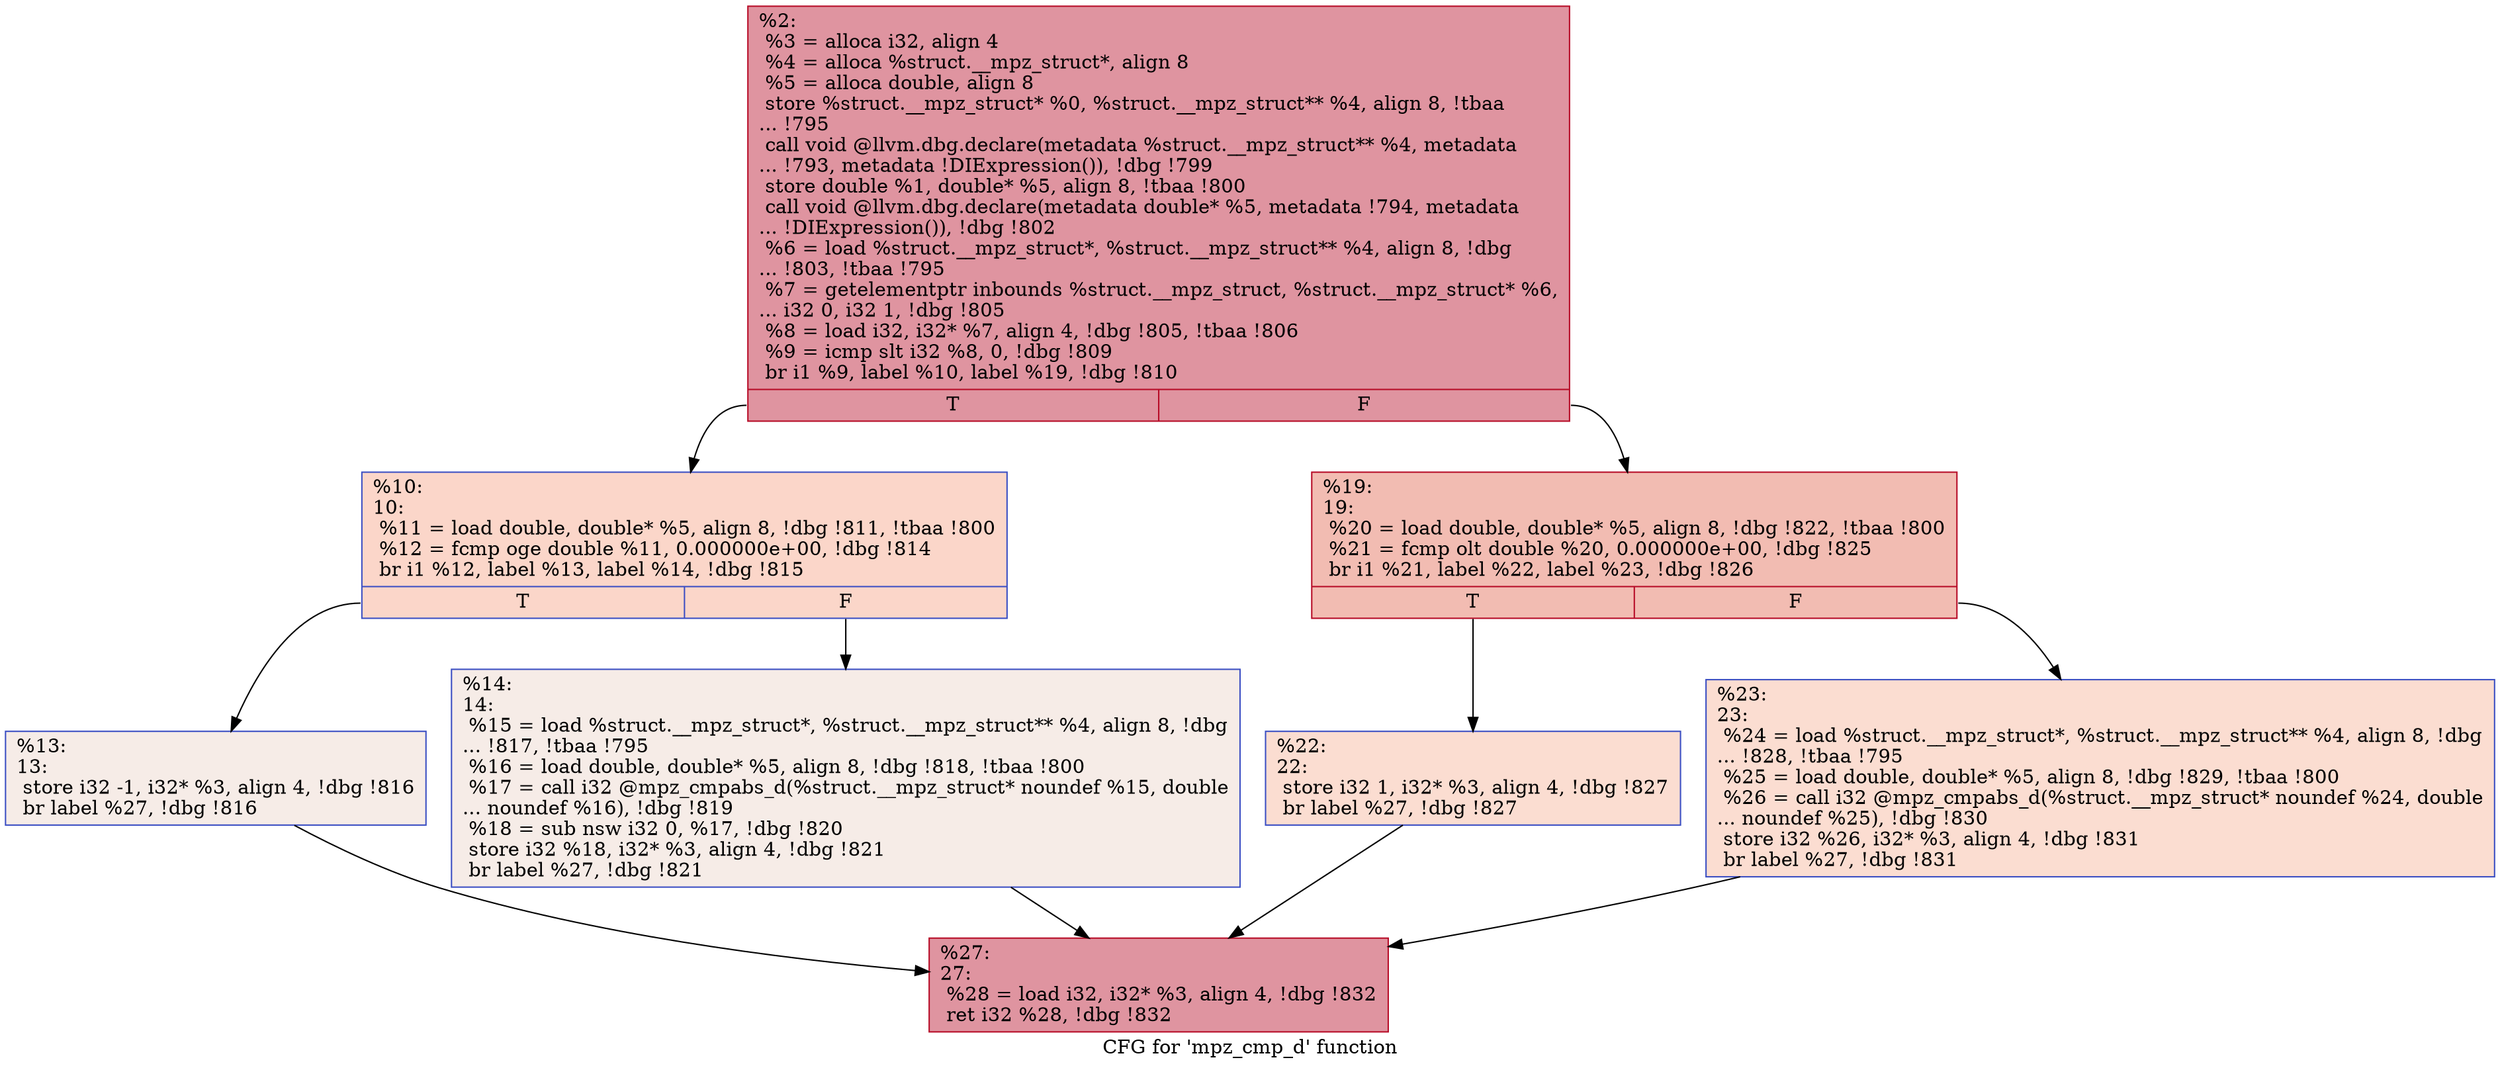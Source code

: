 digraph "CFG for 'mpz_cmp_d' function" {
	label="CFG for 'mpz_cmp_d' function";

	Node0x267f410 [shape=record,color="#b70d28ff", style=filled, fillcolor="#b70d2870",label="{%2:\l  %3 = alloca i32, align 4\l  %4 = alloca %struct.__mpz_struct*, align 8\l  %5 = alloca double, align 8\l  store %struct.__mpz_struct* %0, %struct.__mpz_struct** %4, align 8, !tbaa\l... !795\l  call void @llvm.dbg.declare(metadata %struct.__mpz_struct** %4, metadata\l... !793, metadata !DIExpression()), !dbg !799\l  store double %1, double* %5, align 8, !tbaa !800\l  call void @llvm.dbg.declare(metadata double* %5, metadata !794, metadata\l... !DIExpression()), !dbg !802\l  %6 = load %struct.__mpz_struct*, %struct.__mpz_struct** %4, align 8, !dbg\l... !803, !tbaa !795\l  %7 = getelementptr inbounds %struct.__mpz_struct, %struct.__mpz_struct* %6,\l... i32 0, i32 1, !dbg !805\l  %8 = load i32, i32* %7, align 4, !dbg !805, !tbaa !806\l  %9 = icmp slt i32 %8, 0, !dbg !809\l  br i1 %9, label %10, label %19, !dbg !810\l|{<s0>T|<s1>F}}"];
	Node0x267f410:s0 -> Node0x267f460;
	Node0x267f410:s1 -> Node0x267f550;
	Node0x267f460 [shape=record,color="#3d50c3ff", style=filled, fillcolor="#f6a38570",label="{%10:\l10:                                               \l  %11 = load double, double* %5, align 8, !dbg !811, !tbaa !800\l  %12 = fcmp oge double %11, 0.000000e+00, !dbg !814\l  br i1 %12, label %13, label %14, !dbg !815\l|{<s0>T|<s1>F}}"];
	Node0x267f460:s0 -> Node0x267f4b0;
	Node0x267f460:s1 -> Node0x267f500;
	Node0x267f4b0 [shape=record,color="#3d50c3ff", style=filled, fillcolor="#ead5c970",label="{%13:\l13:                                               \l  store i32 -1, i32* %3, align 4, !dbg !816\l  br label %27, !dbg !816\l}"];
	Node0x267f4b0 -> Node0x267f640;
	Node0x267f500 [shape=record,color="#3d50c3ff", style=filled, fillcolor="#ead5c970",label="{%14:\l14:                                               \l  %15 = load %struct.__mpz_struct*, %struct.__mpz_struct** %4, align 8, !dbg\l... !817, !tbaa !795\l  %16 = load double, double* %5, align 8, !dbg !818, !tbaa !800\l  %17 = call i32 @mpz_cmpabs_d(%struct.__mpz_struct* noundef %15, double\l... noundef %16), !dbg !819\l  %18 = sub nsw i32 0, %17, !dbg !820\l  store i32 %18, i32* %3, align 4, !dbg !821\l  br label %27, !dbg !821\l}"];
	Node0x267f500 -> Node0x267f640;
	Node0x267f550 [shape=record,color="#b70d28ff", style=filled, fillcolor="#e1675170",label="{%19:\l19:                                               \l  %20 = load double, double* %5, align 8, !dbg !822, !tbaa !800\l  %21 = fcmp olt double %20, 0.000000e+00, !dbg !825\l  br i1 %21, label %22, label %23, !dbg !826\l|{<s0>T|<s1>F}}"];
	Node0x267f550:s0 -> Node0x267f5a0;
	Node0x267f550:s1 -> Node0x267f5f0;
	Node0x267f5a0 [shape=record,color="#3d50c3ff", style=filled, fillcolor="#f7b39670",label="{%22:\l22:                                               \l  store i32 1, i32* %3, align 4, !dbg !827\l  br label %27, !dbg !827\l}"];
	Node0x267f5a0 -> Node0x267f640;
	Node0x267f5f0 [shape=record,color="#3d50c3ff", style=filled, fillcolor="#f7b39670",label="{%23:\l23:                                               \l  %24 = load %struct.__mpz_struct*, %struct.__mpz_struct** %4, align 8, !dbg\l... !828, !tbaa !795\l  %25 = load double, double* %5, align 8, !dbg !829, !tbaa !800\l  %26 = call i32 @mpz_cmpabs_d(%struct.__mpz_struct* noundef %24, double\l... noundef %25), !dbg !830\l  store i32 %26, i32* %3, align 4, !dbg !831\l  br label %27, !dbg !831\l}"];
	Node0x267f5f0 -> Node0x267f640;
	Node0x267f640 [shape=record,color="#b70d28ff", style=filled, fillcolor="#b70d2870",label="{%27:\l27:                                               \l  %28 = load i32, i32* %3, align 4, !dbg !832\l  ret i32 %28, !dbg !832\l}"];
}
